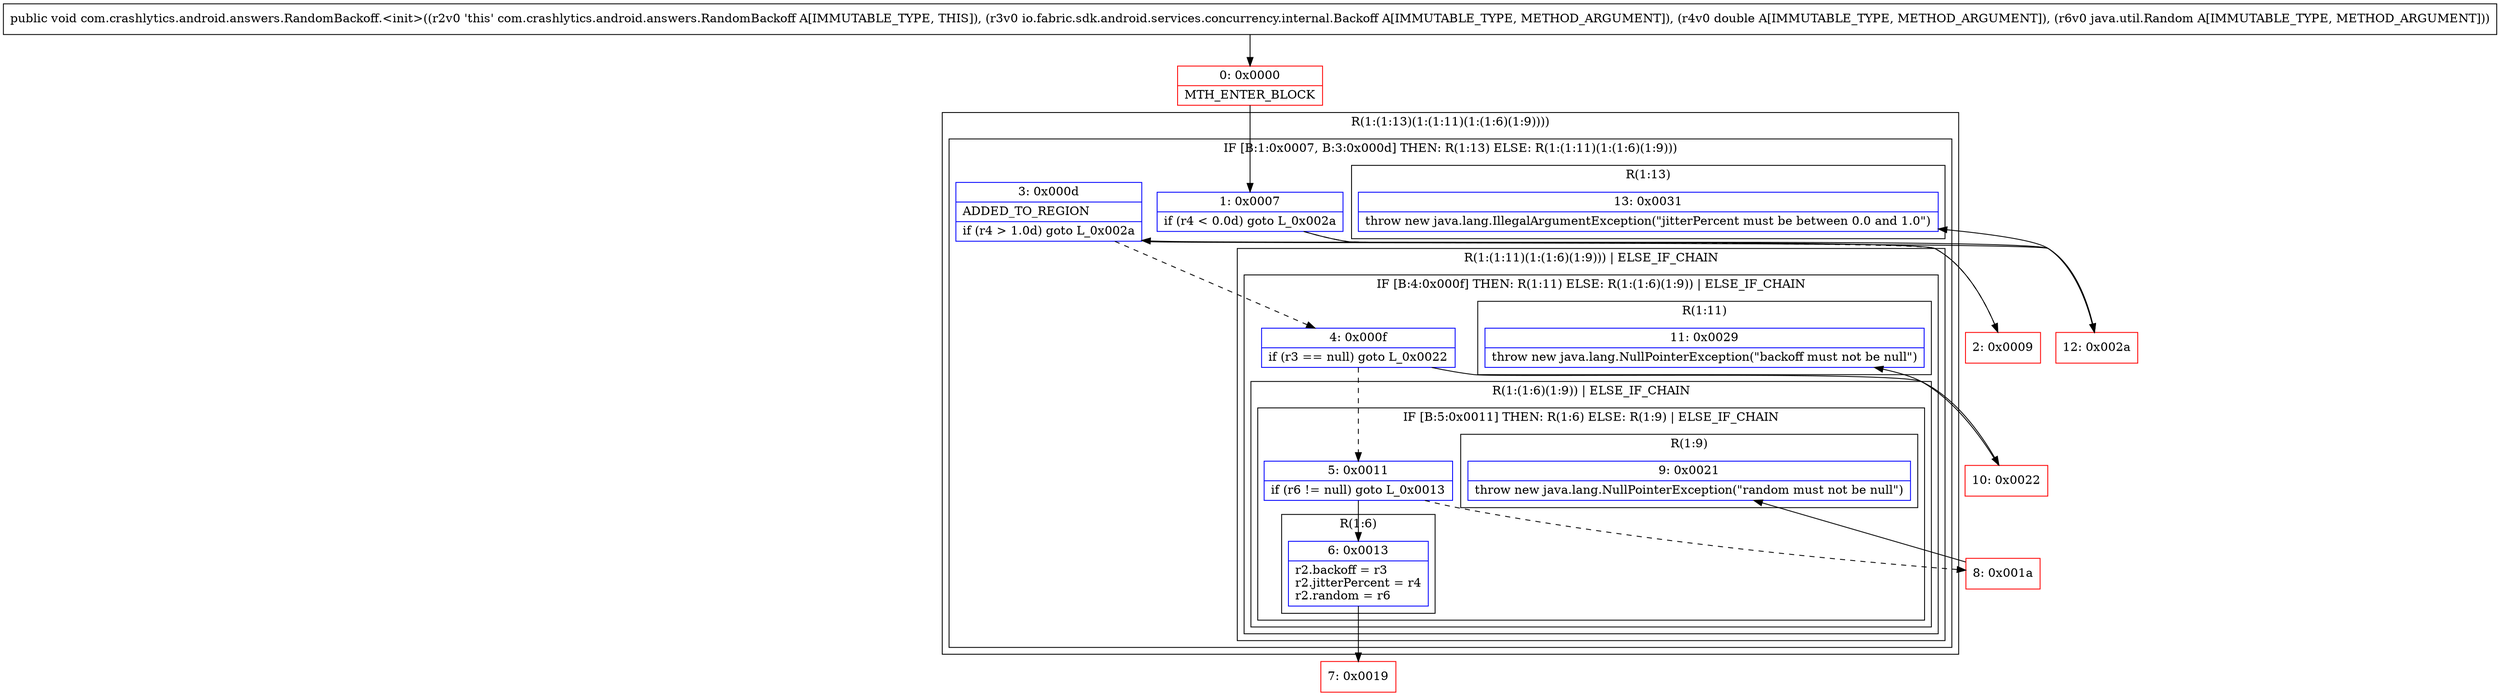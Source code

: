 digraph "CFG forcom.crashlytics.android.answers.RandomBackoff.\<init\>(Lio\/fabric\/sdk\/android\/services\/concurrency\/internal\/Backoff;DLjava\/util\/Random;)V" {
subgraph cluster_Region_1002263070 {
label = "R(1:(1:13)(1:(1:11)(1:(1:6)(1:9))))";
node [shape=record,color=blue];
subgraph cluster_IfRegion_880569788 {
label = "IF [B:1:0x0007, B:3:0x000d] THEN: R(1:13) ELSE: R(1:(1:11)(1:(1:6)(1:9)))";
node [shape=record,color=blue];
Node_1 [shape=record,label="{1\:\ 0x0007|if (r4 \< 0.0d) goto L_0x002a\l}"];
Node_3 [shape=record,label="{3\:\ 0x000d|ADDED_TO_REGION\l|if (r4 \> 1.0d) goto L_0x002a\l}"];
subgraph cluster_Region_2117521976 {
label = "R(1:13)";
node [shape=record,color=blue];
Node_13 [shape=record,label="{13\:\ 0x0031|throw new java.lang.IllegalArgumentException(\"jitterPercent must be between 0.0 and 1.0\")\l}"];
}
subgraph cluster_Region_628194909 {
label = "R(1:(1:11)(1:(1:6)(1:9))) | ELSE_IF_CHAIN\l";
node [shape=record,color=blue];
subgraph cluster_IfRegion_1955460431 {
label = "IF [B:4:0x000f] THEN: R(1:11) ELSE: R(1:(1:6)(1:9)) | ELSE_IF_CHAIN\l";
node [shape=record,color=blue];
Node_4 [shape=record,label="{4\:\ 0x000f|if (r3 == null) goto L_0x0022\l}"];
subgraph cluster_Region_600537071 {
label = "R(1:11)";
node [shape=record,color=blue];
Node_11 [shape=record,label="{11\:\ 0x0029|throw new java.lang.NullPointerException(\"backoff must not be null\")\l}"];
}
subgraph cluster_Region_1797576380 {
label = "R(1:(1:6)(1:9)) | ELSE_IF_CHAIN\l";
node [shape=record,color=blue];
subgraph cluster_IfRegion_1158274579 {
label = "IF [B:5:0x0011] THEN: R(1:6) ELSE: R(1:9) | ELSE_IF_CHAIN\l";
node [shape=record,color=blue];
Node_5 [shape=record,label="{5\:\ 0x0011|if (r6 != null) goto L_0x0013\l}"];
subgraph cluster_Region_1588952176 {
label = "R(1:6)";
node [shape=record,color=blue];
Node_6 [shape=record,label="{6\:\ 0x0013|r2.backoff = r3\lr2.jitterPercent = r4\lr2.random = r6\l}"];
}
subgraph cluster_Region_641276998 {
label = "R(1:9)";
node [shape=record,color=blue];
Node_9 [shape=record,label="{9\:\ 0x0021|throw new java.lang.NullPointerException(\"random must not be null\")\l}"];
}
}
}
}
}
}
}
Node_0 [shape=record,color=red,label="{0\:\ 0x0000|MTH_ENTER_BLOCK\l}"];
Node_2 [shape=record,color=red,label="{2\:\ 0x0009}"];
Node_7 [shape=record,color=red,label="{7\:\ 0x0019}"];
Node_8 [shape=record,color=red,label="{8\:\ 0x001a}"];
Node_10 [shape=record,color=red,label="{10\:\ 0x0022}"];
Node_12 [shape=record,color=red,label="{12\:\ 0x002a}"];
MethodNode[shape=record,label="{public void com.crashlytics.android.answers.RandomBackoff.\<init\>((r2v0 'this' com.crashlytics.android.answers.RandomBackoff A[IMMUTABLE_TYPE, THIS]), (r3v0 io.fabric.sdk.android.services.concurrency.internal.Backoff A[IMMUTABLE_TYPE, METHOD_ARGUMENT]), (r4v0 double A[IMMUTABLE_TYPE, METHOD_ARGUMENT]), (r6v0 java.util.Random A[IMMUTABLE_TYPE, METHOD_ARGUMENT])) }"];
MethodNode -> Node_0;
Node_1 -> Node_2[style=dashed];
Node_1 -> Node_12;
Node_3 -> Node_4[style=dashed];
Node_3 -> Node_12;
Node_4 -> Node_5[style=dashed];
Node_4 -> Node_10;
Node_5 -> Node_6;
Node_5 -> Node_8[style=dashed];
Node_6 -> Node_7;
Node_0 -> Node_1;
Node_2 -> Node_3;
Node_8 -> Node_9;
Node_10 -> Node_11;
Node_12 -> Node_13;
}


